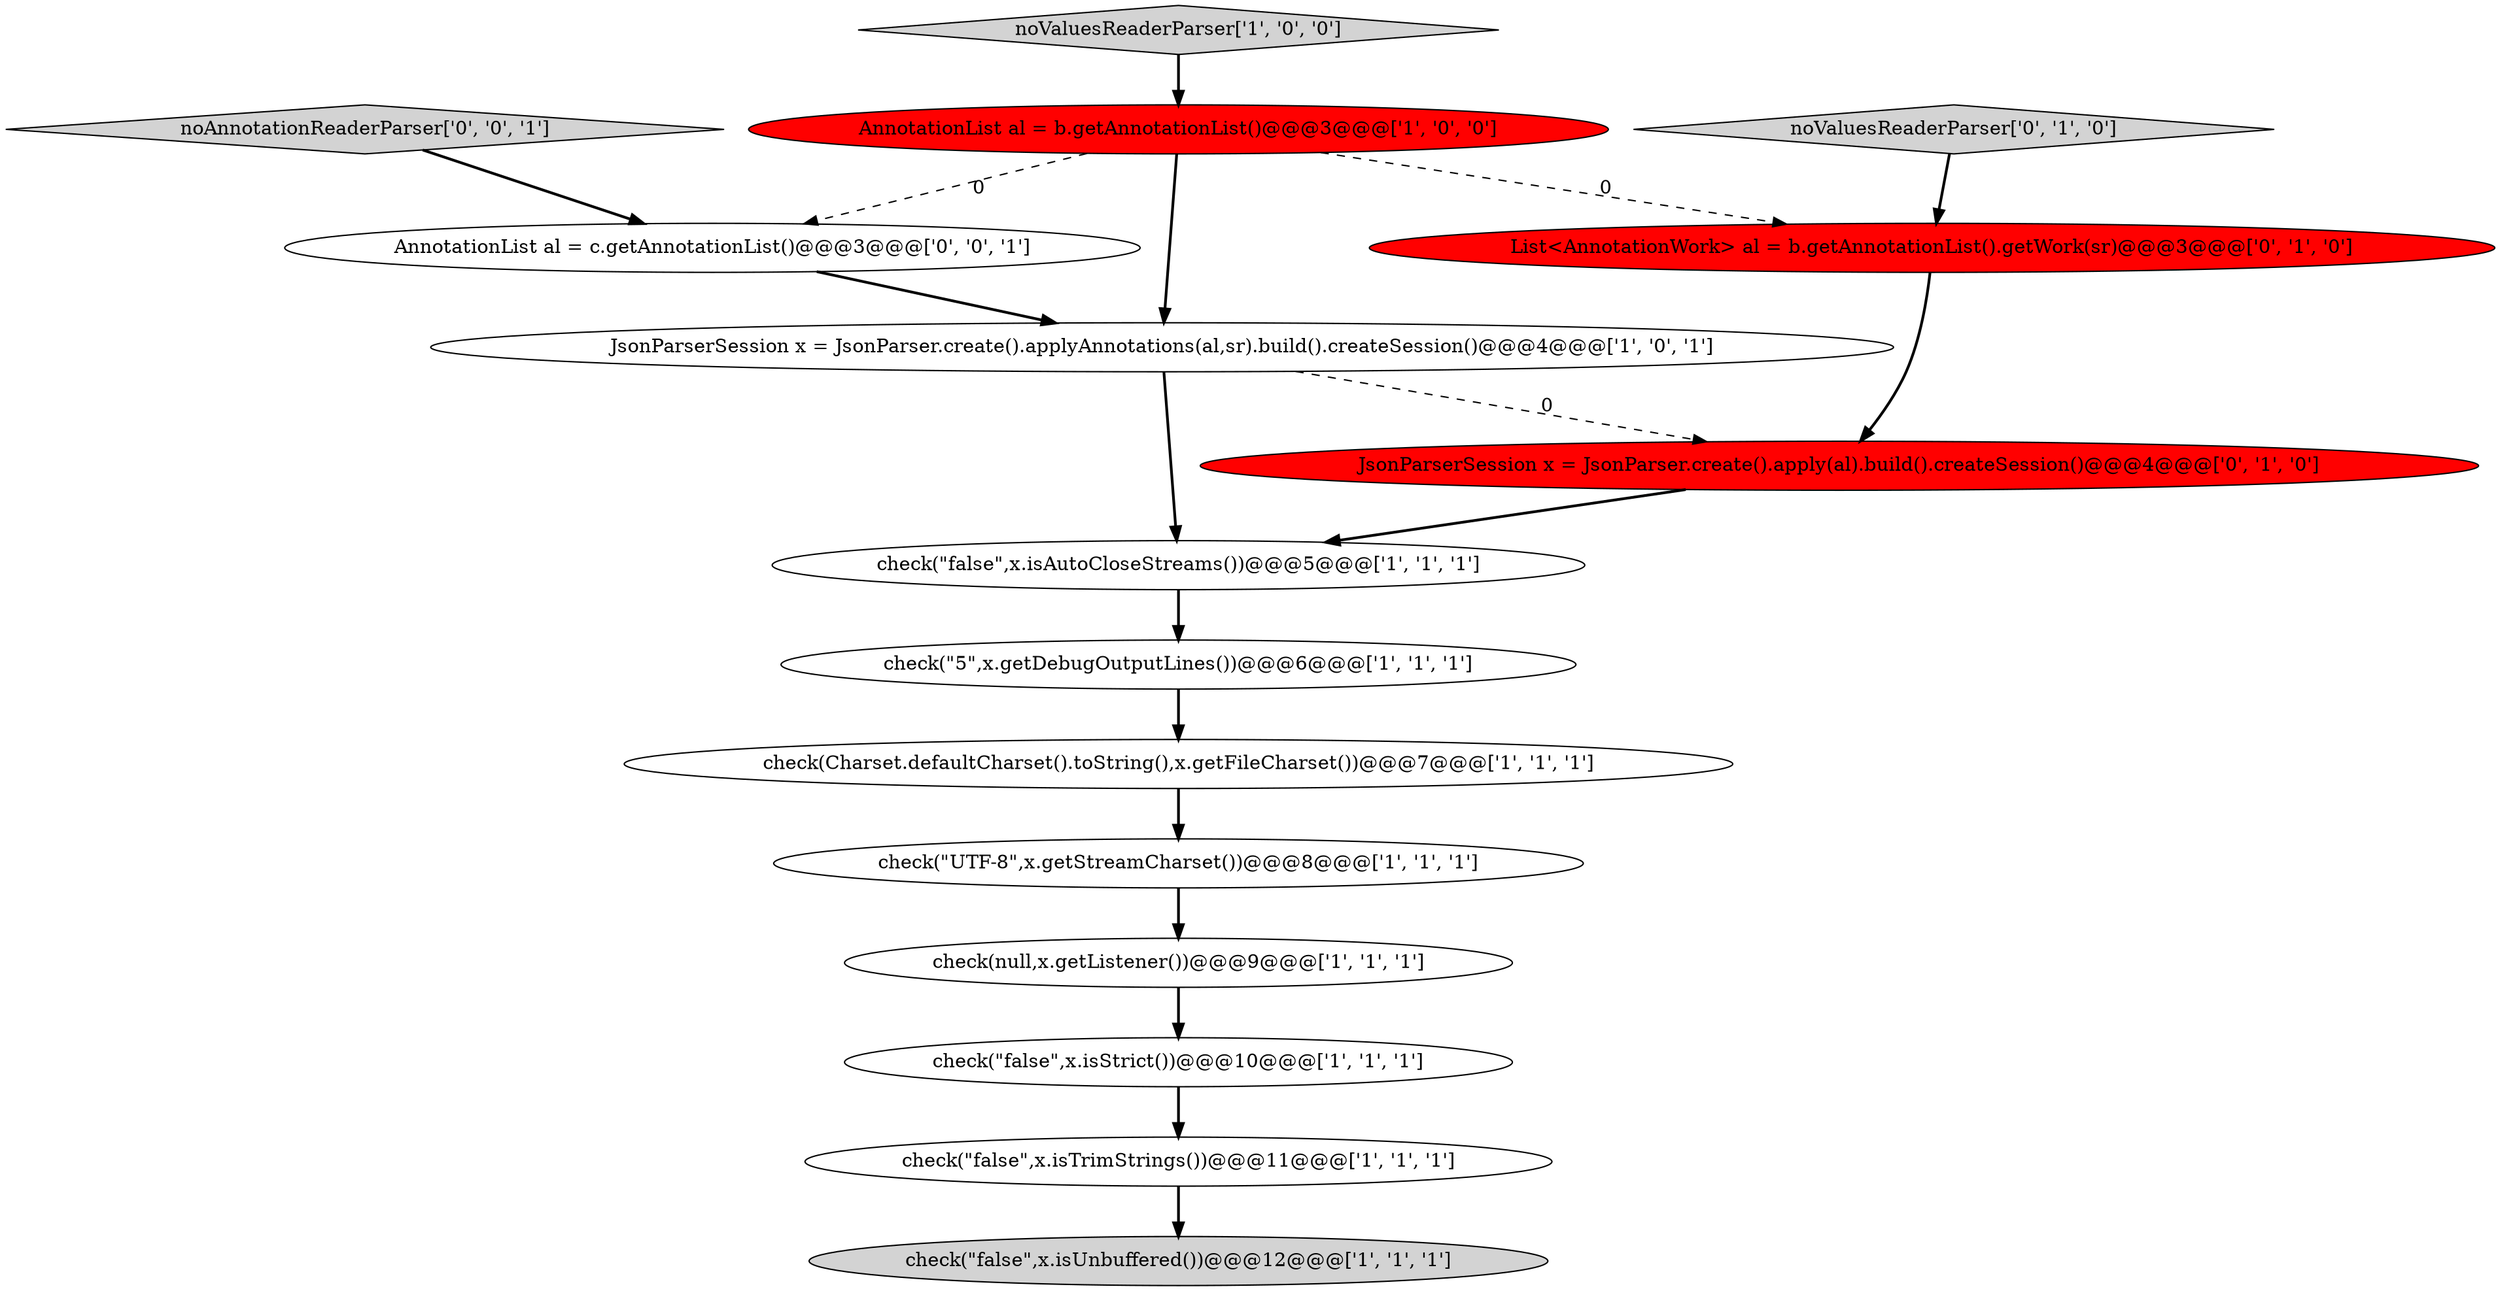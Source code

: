 digraph {
7 [style = filled, label = "noValuesReaderParser['1', '0', '0']", fillcolor = lightgray, shape = diamond image = "AAA0AAABBB1BBB"];
8 [style = filled, label = "check(\"false\",x.isAutoCloseStreams())@@@5@@@['1', '1', '1']", fillcolor = white, shape = ellipse image = "AAA0AAABBB1BBB"];
10 [style = filled, label = "check(Charset.defaultCharset().toString(),x.getFileCharset())@@@7@@@['1', '1', '1']", fillcolor = white, shape = ellipse image = "AAA0AAABBB1BBB"];
4 [style = filled, label = "JsonParserSession x = JsonParser.create().applyAnnotations(al,sr).build().createSession()@@@4@@@['1', '0', '1']", fillcolor = white, shape = ellipse image = "AAA0AAABBB1BBB"];
5 [style = filled, label = "check(\"false\",x.isUnbuffered())@@@12@@@['1', '1', '1']", fillcolor = lightgray, shape = ellipse image = "AAA0AAABBB1BBB"];
0 [style = filled, label = "check(null,x.getListener())@@@9@@@['1', '1', '1']", fillcolor = white, shape = ellipse image = "AAA0AAABBB1BBB"];
13 [style = filled, label = "noValuesReaderParser['0', '1', '0']", fillcolor = lightgray, shape = diamond image = "AAA0AAABBB2BBB"];
11 [style = filled, label = "List<AnnotationWork> al = b.getAnnotationList().getWork(sr)@@@3@@@['0', '1', '0']", fillcolor = red, shape = ellipse image = "AAA1AAABBB2BBB"];
2 [style = filled, label = "check(\"false\",x.isTrimStrings())@@@11@@@['1', '1', '1']", fillcolor = white, shape = ellipse image = "AAA0AAABBB1BBB"];
6 [style = filled, label = "AnnotationList al = b.getAnnotationList()@@@3@@@['1', '0', '0']", fillcolor = red, shape = ellipse image = "AAA1AAABBB1BBB"];
9 [style = filled, label = "check(\"UTF-8\",x.getStreamCharset())@@@8@@@['1', '1', '1']", fillcolor = white, shape = ellipse image = "AAA0AAABBB1BBB"];
12 [style = filled, label = "JsonParserSession x = JsonParser.create().apply(al).build().createSession()@@@4@@@['0', '1', '0']", fillcolor = red, shape = ellipse image = "AAA1AAABBB2BBB"];
3 [style = filled, label = "check(\"5\",x.getDebugOutputLines())@@@6@@@['1', '1', '1']", fillcolor = white, shape = ellipse image = "AAA0AAABBB1BBB"];
14 [style = filled, label = "noAnnotationReaderParser['0', '0', '1']", fillcolor = lightgray, shape = diamond image = "AAA0AAABBB3BBB"];
1 [style = filled, label = "check(\"false\",x.isStrict())@@@10@@@['1', '1', '1']", fillcolor = white, shape = ellipse image = "AAA0AAABBB1BBB"];
15 [style = filled, label = "AnnotationList al = c.getAnnotationList()@@@3@@@['0', '0', '1']", fillcolor = white, shape = ellipse image = "AAA0AAABBB3BBB"];
6->11 [style = dashed, label="0"];
4->8 [style = bold, label=""];
6->4 [style = bold, label=""];
3->10 [style = bold, label=""];
14->15 [style = bold, label=""];
10->9 [style = bold, label=""];
1->2 [style = bold, label=""];
11->12 [style = bold, label=""];
15->4 [style = bold, label=""];
9->0 [style = bold, label=""];
6->15 [style = dashed, label="0"];
12->8 [style = bold, label=""];
0->1 [style = bold, label=""];
13->11 [style = bold, label=""];
7->6 [style = bold, label=""];
4->12 [style = dashed, label="0"];
2->5 [style = bold, label=""];
8->3 [style = bold, label=""];
}
